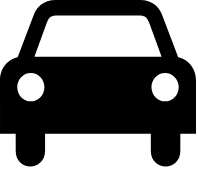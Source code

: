 <mxfile version="15.9.4" type="github">
  <diagram id="ChxOJC20nfknNe4g9IQP" name="Page-1">
    <mxGraphModel dx="1639" dy="902" grid="1" gridSize="10" guides="1" tooltips="1" connect="1" arrows="1" fold="1" page="1" pageScale="1" pageWidth="827" pageHeight="1169" math="0" shadow="0">
      <root>
        <mxCell id="0" />
        <mxCell id="1" parent="0" />
        <mxCell id="bQJ2CA2lXjh7fbB7IvRR-1" value="" style="shape=mxgraph.signs.transportation.car_4;html=1;pointerEvents=1;fillColor=#000000;strokeColor=none;verticalLabelPosition=bottom;verticalAlign=top;align=center;" vertex="1" parent="1">
          <mxGeometry x="370" y="80" width="98" height="86" as="geometry" />
        </mxCell>
      </root>
    </mxGraphModel>
  </diagram>
</mxfile>
